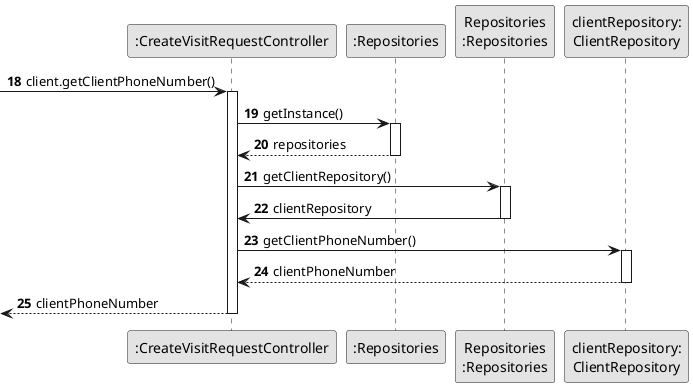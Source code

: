 @startuml
'https://plantuml.com/sequence-diagram
skinparam monochrome true
skinparam packageStyle rectangle
skinparam shadowing false

participant ":CreateVisitRequestController" as CTRL
participant ":Repositories" as RepositorySingleton
participant "Repositories\n:Repositories" as PLAT
participant "clientRepository:\nClientRepository" as CLI

autonumber 18
-> CTRL : client.getClientPhoneNumber()
        activate CTRL


        CTRL -> RepositorySingleton : getInstance()
        activate RepositorySingleton

         RepositorySingleton --> CTRL: repositories
        deactivate RepositorySingleton

        CTRL -> PLAT : getClientRepository()
        activate PLAT

         PLAT -> CTRL : clientRepository
        deactivate PLAT

        CTRL -> CLI : getClientPhoneNumber()
        activate CLI

        CLI --> CTRL : clientPhoneNumber
        deactivate CLI


        <-- CTRL : clientPhoneNumber

        deactivate CTRL
        @enduml